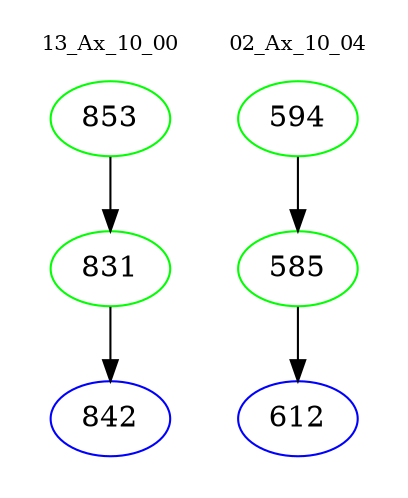 digraph{
subgraph cluster_0 {
color = white
label = "13_Ax_10_00";
fontsize=10;
T0_853 [label="853", color="green"]
T0_853 -> T0_831 [color="black"]
T0_831 [label="831", color="green"]
T0_831 -> T0_842 [color="black"]
T0_842 [label="842", color="blue"]
}
subgraph cluster_1 {
color = white
label = "02_Ax_10_04";
fontsize=10;
T1_594 [label="594", color="green"]
T1_594 -> T1_585 [color="black"]
T1_585 [label="585", color="green"]
T1_585 -> T1_612 [color="black"]
T1_612 [label="612", color="blue"]
}
}
